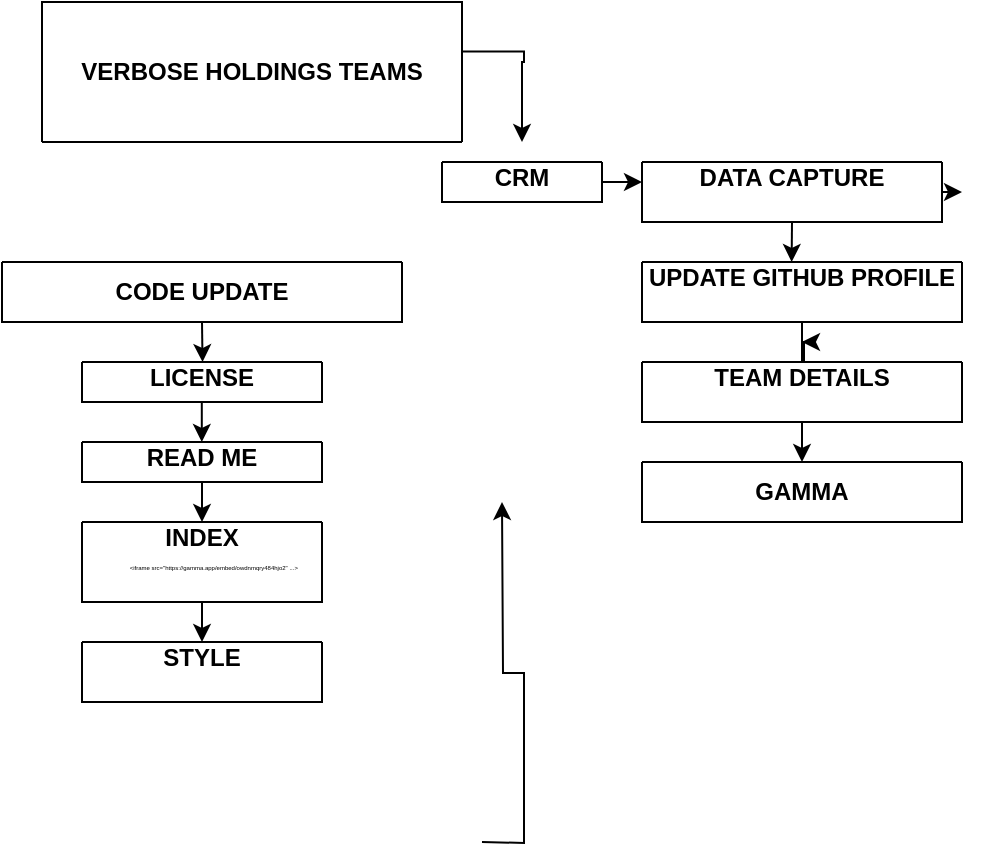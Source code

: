 <mxfile version="21.7.2" type="github">
  <diagram name="Page-1" id="NESXErqE3eQn0E1Kim8T">
    <mxGraphModel dx="242" dy="113" grid="1" gridSize="10" guides="1" tooltips="1" connect="1" arrows="1" fold="1" page="1" pageScale="1" pageWidth="850" pageHeight="1100" math="0" shadow="0">
      <root>
        <mxCell id="0" />
        <mxCell id="1" parent="0" />
        <mxCell id="gQ-eZRHLTiFs-OTn7Sfk-2" style="edgeStyle=orthogonalEdgeStyle;rounded=0;orthogonalLoop=1;jettySize=auto;html=1;" parent="1" edge="1">
          <mxGeometry relative="1" as="geometry">
            <mxPoint x="390" y="370" as="targetPoint" />
            <mxPoint x="380.0" y="540" as="sourcePoint" />
          </mxGeometry>
        </mxCell>
        <mxCell id="gQ-eZRHLTiFs-OTn7Sfk-4" style="edgeStyle=orthogonalEdgeStyle;rounded=0;orthogonalLoop=1;jettySize=auto;html=1;" parent="1" edge="1">
          <mxGeometry relative="1" as="geometry">
            <mxPoint x="400" y="190" as="targetPoint" />
            <mxPoint x="370" y="144.73" as="sourcePoint" />
            <Array as="points">
              <mxPoint x="401" y="145" />
              <mxPoint x="401" y="150" />
              <mxPoint x="400" y="150" />
            </Array>
          </mxGeometry>
        </mxCell>
        <mxCell id="gQ-eZRHLTiFs-OTn7Sfk-5" value="VERBOSE HOLDINGS TEAMS" style="swimlane;whiteSpace=wrap;html=1;startSize=70;" parent="1" vertex="1" collapsed="1">
          <mxGeometry x="160" y="120" width="210" height="70" as="geometry">
            <mxRectangle x="160" y="120" width="200" height="220" as="alternateBounds" />
          </mxGeometry>
        </mxCell>
        <mxCell id="gQ-eZRHLTiFs-OTn7Sfk-6" value="" style="swimlane;startSize=0;" parent="gQ-eZRHLTiFs-OTn7Sfk-5" vertex="1">
          <mxGeometry y="20" width="200" height="220" as="geometry">
            <mxRectangle y="20" width="50" height="30" as="alternateBounds" />
          </mxGeometry>
        </mxCell>
        <mxCell id="gQ-eZRHLTiFs-OTn7Sfk-7" value="" style="swimlane;startSize=200;" parent="gQ-eZRHLTiFs-OTn7Sfk-6" vertex="1">
          <mxGeometry y="210" width="200" height="10" as="geometry" />
        </mxCell>
        <mxCell id="gQ-eZRHLTiFs-OTn7Sfk-8" style="edgeStyle=orthogonalEdgeStyle;rounded=0;orthogonalLoop=1;jettySize=auto;html=1;" parent="gQ-eZRHLTiFs-OTn7Sfk-5" source="gQ-eZRHLTiFs-OTn7Sfk-6" target="gQ-eZRHLTiFs-OTn7Sfk-6" edge="1">
          <mxGeometry relative="1" as="geometry" />
        </mxCell>
        <mxCell id="gQ-eZRHLTiFs-OTn7Sfk-17" style="edgeStyle=orthogonalEdgeStyle;rounded=0;orthogonalLoop=1;jettySize=auto;html=1;exitX=0.5;exitY=1;exitDx=0;exitDy=0;" parent="1" source="gQ-eZRHLTiFs-OTn7Sfk-16" edge="1">
          <mxGeometry relative="1" as="geometry">
            <mxPoint x="240.273" y="300" as="targetPoint" />
          </mxGeometry>
        </mxCell>
        <mxCell id="gQ-eZRHLTiFs-OTn7Sfk-16" value="&#xa;&#xa;&#xa;CODE UPDATE&#xa;" style="swimlane;startSize=0;" parent="1" vertex="1">
          <mxGeometry x="140" y="250" width="200" height="30" as="geometry" />
        </mxCell>
        <mxCell id="gQ-eZRHLTiFs-OTn7Sfk-18" value="&#xa;&#xa;LICENSE&#xa;" style="swimlane;startSize=0;" parent="1" vertex="1" collapsed="1">
          <mxGeometry x="180" y="300" width="120" height="20" as="geometry">
            <mxRectangle x="180" y="300" width="120" height="20" as="alternateBounds" />
          </mxGeometry>
        </mxCell>
        <mxCell id="SsQ_r8H1F9SE88HudMCv-2" value="&lt;div style=&quot;font-size: 1px;&quot; align=&quot;justify&quot;&gt;&lt;font style=&quot;font-size: 1px;&quot;&gt;MIT License&lt;/font&gt;&lt;br&gt;&lt;br&gt;&lt;font style=&quot;font-size: 1px;&quot;&gt;Copyright (c) 2023 NixLyn&lt;/font&gt;&lt;br&gt;&lt;br&gt;&lt;font style=&quot;font-size: 1px;&quot;&gt;# WE ARE NOT RESPONSIBLE FOR YOUR ACTIONS&lt;/font&gt;&lt;br&gt;&lt;font style=&quot;font-size: 1px;&quot;&gt;# REGARDLESS OF WHAT THIS SOFTWARE CAN/CANNOT DO&lt;/font&gt;&lt;br&gt;&lt;br&gt;&lt;font style=&quot;font-size: 1px;&quot;&gt;Permission is hereby granted, free of charge, to any person obtaining a copy&lt;/font&gt;&lt;br&gt;&lt;font style=&quot;font-size: 1px;&quot;&gt;of this software and associated documentation files (the &quot;Software&quot;), to deal&lt;/font&gt;&lt;br&gt;&lt;font style=&quot;font-size: 1px;&quot;&gt;in the Software without restriction, including without limitation the rights&lt;/font&gt;&lt;br&gt;&lt;font style=&quot;font-size: 1px;&quot;&gt;to use, copy, modify, merge, publish, distribute, sublicense, and/or sell&lt;/font&gt;&lt;br&gt;&lt;font style=&quot;font-size: 1px;&quot;&gt;copies of the Software, and to permit persons to whom the Software is&lt;/font&gt;&lt;br&gt;&lt;font style=&quot;font-size: 1px;&quot;&gt;furnished to do so, subject to the following conditions:&lt;/font&gt;&lt;br&gt;&lt;br&gt;&lt;font style=&quot;font-size: 1px;&quot;&gt;The above copyright notice and this permission notice shall be included in all&lt;/font&gt;&lt;br&gt;&lt;font style=&quot;font-size: 1px;&quot;&gt;copies or substantial portions of the Software.&lt;/font&gt;&lt;br&gt;&lt;br&gt;&lt;font style=&quot;font-size: 1px;&quot;&gt;THE SOFTWARE IS PROVIDED &quot;AS IS&quot;, WITHOUT WARRANTY OF ANY KIND, EXPRESS OR&lt;/font&gt;&lt;br&gt;&lt;font style=&quot;font-size: 1px;&quot;&gt;IMPLIED, INCLUDING BUT NOT LIMITED TO THE WARRANTIES OF MERCHANTABILITY,&lt;/font&gt;&lt;br&gt;&lt;font style=&quot;font-size: 1px;&quot;&gt;FITNESS FOR A PARTICULAR PURPOSE AND NONINFRINGEMENT. IN NO EVENT SHALL THE&lt;/font&gt;&lt;br&gt;&lt;font style=&quot;font-size: 1px;&quot;&gt;AUTHORS OR COPYRIGHT HOLDERS BE LIABLE FOR ANY CLAIM, DAMAGES OR OTHER&lt;/font&gt;&lt;br&gt;&lt;font style=&quot;font-size: 1px;&quot;&gt;LIABILITY, WHETHER IN AN ACTION OF CONTRACT, TORT OR OTHERWISE, ARISING FROM,&lt;/font&gt;&lt;br&gt;&lt;font style=&quot;font-size: 1px;&quot;&gt;OUT OF OR IN CONNECTION WITH THE SOFTWARE OR THE USE OR OTHER DEALINGS IN THE&lt;/font&gt;&lt;br&gt;&lt;font style=&quot;font-size: 1px;&quot;&gt;SOFTWARE.&lt;/font&gt;&lt;/div&gt;" style="text;html=1;align=center;verticalAlign=middle;resizable=0;points=[];autosize=1;strokeWidth=2;fillColor=#f5f5f5;fontColor=#333333;strokeColor=#666666;" vertex="1" parent="gQ-eZRHLTiFs-OTn7Sfk-18">
          <mxGeometry x="10" y="20" width="70" height="40" as="geometry" />
        </mxCell>
        <mxCell id="gQ-eZRHLTiFs-OTn7Sfk-21" style="edgeStyle=orthogonalEdgeStyle;rounded=0;orthogonalLoop=1;jettySize=auto;html=1;" parent="1" source="gQ-eZRHLTiFs-OTn7Sfk-20" edge="1">
          <mxGeometry relative="1" as="geometry">
            <mxPoint x="240" y="380" as="targetPoint" />
          </mxGeometry>
        </mxCell>
        <mxCell id="gQ-eZRHLTiFs-OTn7Sfk-20" value="&#xa;&#xa;READ ME&#xa;" style="swimlane;startSize=0;" parent="1" vertex="1" collapsed="1">
          <mxGeometry x="180" y="340" width="120" height="20" as="geometry">
            <mxRectangle x="180" y="340" width="120" height="100" as="alternateBounds" />
          </mxGeometry>
        </mxCell>
        <mxCell id="SsQ_r8H1F9SE88HudMCv-12" value="&lt;h1 style=&quot;box-sizing: border-box; margin-top: 0px !important; margin-right: 0px; margin-bottom: 16px; margin-left: 0px; font-weight: var(--base-text-weight-semibold, 600); line-height: 1.25; padding-bottom: 0.3em; border-bottom: 1px solid var(--borderColor-muted, var(--color-border-muted)); color: rgb(240, 243, 246); font-family: -apple-system, BlinkMacSystemFont, &amp;quot;Segoe UI&amp;quot;, &amp;quot;Noto Sans&amp;quot;, Helvetica, Arial, sans-serif, &amp;quot;Apple Color Emoji&amp;quot;, &amp;quot;Segoe UI Emoji&amp;quot;; font-style: normal; font-variant-ligatures: normal; font-variant-caps: normal; letter-spacing: normal; text-align: start; text-indent: 0px; text-transform: none; word-spacing: 0px; -webkit-text-stroke-width: 0px; background-color: rgb(10, 12, 16); text-decoration-thickness: initial; text-decoration-style: initial; text-decoration-color: initial; font-size: 19px;&quot; dir=&quot;auto&quot; tabindex=&quot;-1&quot;&gt;&lt;font style=&quot;font-size: 5px;&quot;&gt;NixLyn.github.io/index.html&lt;/font&gt;&lt;/h1&gt;&lt;p style=&quot;box-sizing: border-box; margin-top: 0px; margin-bottom: 0px !important; color: rgb(240, 243, 246); font-family: -apple-system, BlinkMacSystemFont, &amp;quot;Segoe UI&amp;quot;, &amp;quot;Noto Sans&amp;quot;, Helvetica, Arial, sans-serif, &amp;quot;Apple Color Emoji&amp;quot;, &amp;quot;Segoe UI Emoji&amp;quot;; font-style: normal; font-variant-ligatures: normal; font-variant-caps: normal; font-weight: 400; letter-spacing: normal; text-align: start; text-indent: 0px; text-transform: none; word-spacing: 0px; -webkit-text-stroke-width: 0px; background-color: rgb(10, 12, 16); text-decoration-thickness: initial; text-decoration-style: initial; text-decoration-color: initial; font-size: 19px;&quot; dir=&quot;auto&quot;&gt;&lt;font style=&quot;font-size: 5px;&quot;&gt;NixLyn docs page&lt;/font&gt;&lt;/p&gt;" style="text;html=1;align=center;verticalAlign=middle;resizable=0;points=[];autosize=1;strokeColor=#2D7600;fillColor=#60a917;fontColor=#ffffff;" vertex="1" parent="gQ-eZRHLTiFs-OTn7Sfk-20">
          <mxGeometry x="15" y="20" width="90" height="80" as="geometry" />
        </mxCell>
        <mxCell id="gQ-eZRHLTiFs-OTn7Sfk-23" style="edgeStyle=orthogonalEdgeStyle;rounded=0;orthogonalLoop=1;jettySize=auto;html=1;" parent="1" source="gQ-eZRHLTiFs-OTn7Sfk-22" edge="1">
          <mxGeometry relative="1" as="geometry">
            <mxPoint x="240" y="440" as="targetPoint" />
          </mxGeometry>
        </mxCell>
        <mxCell id="gQ-eZRHLTiFs-OTn7Sfk-22" value="&#xa;&#xa;INDEX&#xa;" style="swimlane;startSize=0;" parent="1" vertex="1">
          <mxGeometry x="180" y="380" width="120" height="40" as="geometry">
            <mxRectangle x="180" y="380" width="120" height="20" as="alternateBounds" />
          </mxGeometry>
        </mxCell>
        <mxCell id="SsQ_r8H1F9SE88HudMCv-10" value="&lt;font style=&quot;font-size: 3px;&quot;&gt;&amp;nbsp;&amp;lt;iframe src=&quot;https://gamma.app/embed/owdnmqry484hjo2&quot; ...&amp;gt;&lt;br&gt;&lt;/font&gt;" style="text;html=1;align=center;verticalAlign=middle;resizable=0;points=[];autosize=1;strokeColor=none;fillColor=none;" vertex="1" parent="gQ-eZRHLTiFs-OTn7Sfk-22">
          <mxGeometry x="10" y="5" width="110" height="30" as="geometry" />
        </mxCell>
        <mxCell id="gQ-eZRHLTiFs-OTn7Sfk-24" value="&#xa;&#xa;STYLE&#xa;" style="swimlane;startSize=0;" parent="1" vertex="1" collapsed="1">
          <mxGeometry x="180" y="440" width="120" height="30" as="geometry">
            <mxRectangle x="180" y="440" width="120" height="90" as="alternateBounds" />
          </mxGeometry>
        </mxCell>
        <mxCell id="SsQ_r8H1F9SE88HudMCv-14" value="html{&lt;br&gt;&amp;nbsp;&amp;nbsp;&amp;nbsp; height: 100%;&lt;br&gt;}&lt;br&gt;" style="text;html=1;align=center;verticalAlign=middle;resizable=0;points=[];autosize=1;strokeColor=none;fillColor=none;" vertex="1" parent="gQ-eZRHLTiFs-OTn7Sfk-24">
          <mxGeometry x="5" y="20" width="110" height="60" as="geometry" />
        </mxCell>
        <mxCell id="gQ-eZRHLTiFs-OTn7Sfk-26" style="edgeStyle=orthogonalEdgeStyle;rounded=0;orthogonalLoop=1;jettySize=auto;html=1;" parent="1" source="gQ-eZRHLTiFs-OTn7Sfk-25" edge="1">
          <mxGeometry relative="1" as="geometry">
            <mxPoint x="460" y="210" as="targetPoint" />
          </mxGeometry>
        </mxCell>
        <mxCell id="gQ-eZRHLTiFs-OTn7Sfk-25" value="&#xa;&#xa;CRM&#xa;" style="swimlane;startSize=0;" parent="1" vertex="1">
          <mxGeometry x="360" y="200" width="80" height="20" as="geometry" />
        </mxCell>
        <mxCell id="gQ-eZRHLTiFs-OTn7Sfk-29" style="edgeStyle=orthogonalEdgeStyle;rounded=0;orthogonalLoop=1;jettySize=auto;html=1;exitX=1;exitY=0.5;exitDx=0;exitDy=0;" parent="1" source="gQ-eZRHLTiFs-OTn7Sfk-27" edge="1">
          <mxGeometry relative="1" as="geometry">
            <mxPoint x="620" y="214.818" as="targetPoint" />
          </mxGeometry>
        </mxCell>
        <mxCell id="gQ-eZRHLTiFs-OTn7Sfk-30" style="edgeStyle=orthogonalEdgeStyle;rounded=0;orthogonalLoop=1;jettySize=auto;html=1;exitX=0.5;exitY=1;exitDx=0;exitDy=0;" parent="1" source="gQ-eZRHLTiFs-OTn7Sfk-27" edge="1">
          <mxGeometry relative="1" as="geometry">
            <mxPoint x="534.818" y="250" as="targetPoint" />
          </mxGeometry>
        </mxCell>
        <mxCell id="gQ-eZRHLTiFs-OTn7Sfk-27" value="&#xa;&#xa;DATA CAPTURE&#xa;" style="swimlane;startSize=0;" parent="1" vertex="1">
          <mxGeometry x="460" y="200" width="150" height="30" as="geometry" />
        </mxCell>
        <mxCell id="gQ-eZRHLTiFs-OTn7Sfk-28" value="&lt;div&gt;&lt;br&gt;&lt;/div&gt;&lt;div&gt;&lt;br&gt;&lt;/div&gt;" style="edgeStyle=orthogonalEdgeStyle;rounded=0;orthogonalLoop=1;jettySize=auto;html=1;exitX=0.5;exitY=1;exitDx=0;exitDy=0;" parent="1" source="gQ-eZRHLTiFs-OTn7Sfk-27" target="gQ-eZRHLTiFs-OTn7Sfk-27" edge="1">
          <mxGeometry relative="1" as="geometry" />
        </mxCell>
        <mxCell id="gQ-eZRHLTiFs-OTn7Sfk-36" style="edgeStyle=orthogonalEdgeStyle;rounded=0;orthogonalLoop=1;jettySize=auto;html=1;" parent="1" source="gQ-eZRHLTiFs-OTn7Sfk-31" edge="1">
          <mxGeometry relative="1" as="geometry">
            <mxPoint x="540" y="290" as="targetPoint" />
            <Array as="points">
              <mxPoint x="540" y="300" />
              <mxPoint x="541" y="300" />
              <mxPoint x="541" y="290" />
            </Array>
          </mxGeometry>
        </mxCell>
        <mxCell id="gQ-eZRHLTiFs-OTn7Sfk-31" value="&#xa;&#xa;UPDATE GITHUB PROFILE&#xa;" style="swimlane;startSize=0;" parent="1" vertex="1">
          <mxGeometry x="460" y="250" width="160" height="30" as="geometry" />
        </mxCell>
        <mxCell id="gQ-eZRHLTiFs-OTn7Sfk-38" style="edgeStyle=orthogonalEdgeStyle;rounded=0;orthogonalLoop=1;jettySize=auto;html=1;" parent="1" source="gQ-eZRHLTiFs-OTn7Sfk-37" edge="1">
          <mxGeometry relative="1" as="geometry">
            <mxPoint x="540" y="350" as="targetPoint" />
          </mxGeometry>
        </mxCell>
        <mxCell id="gQ-eZRHLTiFs-OTn7Sfk-37" value="&#xa;&#xa;TEAM DETAILS&#xa;" style="swimlane;startSize=0;" parent="1" vertex="1">
          <mxGeometry x="460" y="300" width="160" height="30" as="geometry" />
        </mxCell>
        <mxCell id="gQ-eZRHLTiFs-OTn7Sfk-39" value="&#xa;&#xa;&#xa;GAMMA&#xa;" style="swimlane;startSize=0;" parent="1" vertex="1">
          <mxGeometry x="460" y="350" width="160" height="30" as="geometry" />
        </mxCell>
        <mxCell id="SsQ_r8H1F9SE88HudMCv-6" style="edgeStyle=orthogonalEdgeStyle;rounded=0;orthogonalLoop=1;jettySize=auto;html=1;" edge="1" parent="1">
          <mxGeometry relative="1" as="geometry">
            <mxPoint x="239.9" y="340" as="targetPoint" />
            <mxPoint x="239.9" y="320" as="sourcePoint" />
          </mxGeometry>
        </mxCell>
      </root>
    </mxGraphModel>
  </diagram>
</mxfile>
